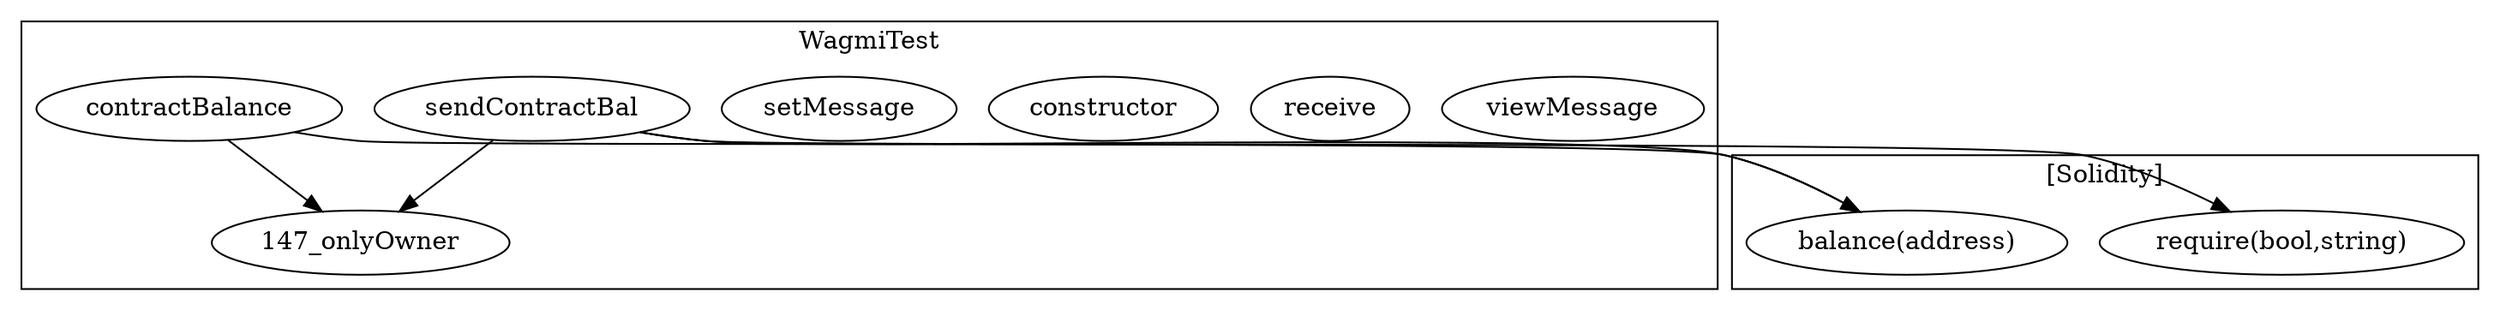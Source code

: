 strict digraph {
subgraph cluster_147_WagmiTest {
label = "WagmiTest"
"147_viewMessage" [label="viewMessage"]
"147_receive" [label="receive"]
"147_constructor" [label="constructor"]
"147_setMessage" [label="setMessage"]
"147_contractBalance" [label="contractBalance"]
"147_sendContractBal" [label="sendContractBal"]
"147_sendContractBal" -> "147_onlyOwner"
"147_contractBalance" -> "147_onlyOwner"
}subgraph cluster_solidity {
label = "[Solidity]"
"balance(address)" 
"require(bool,string)" 
"147_sendContractBal" -> "require(bool,string)"
"147_sendContractBal" -> "balance(address)"
"147_contractBalance" -> "balance(address)"
}
}
